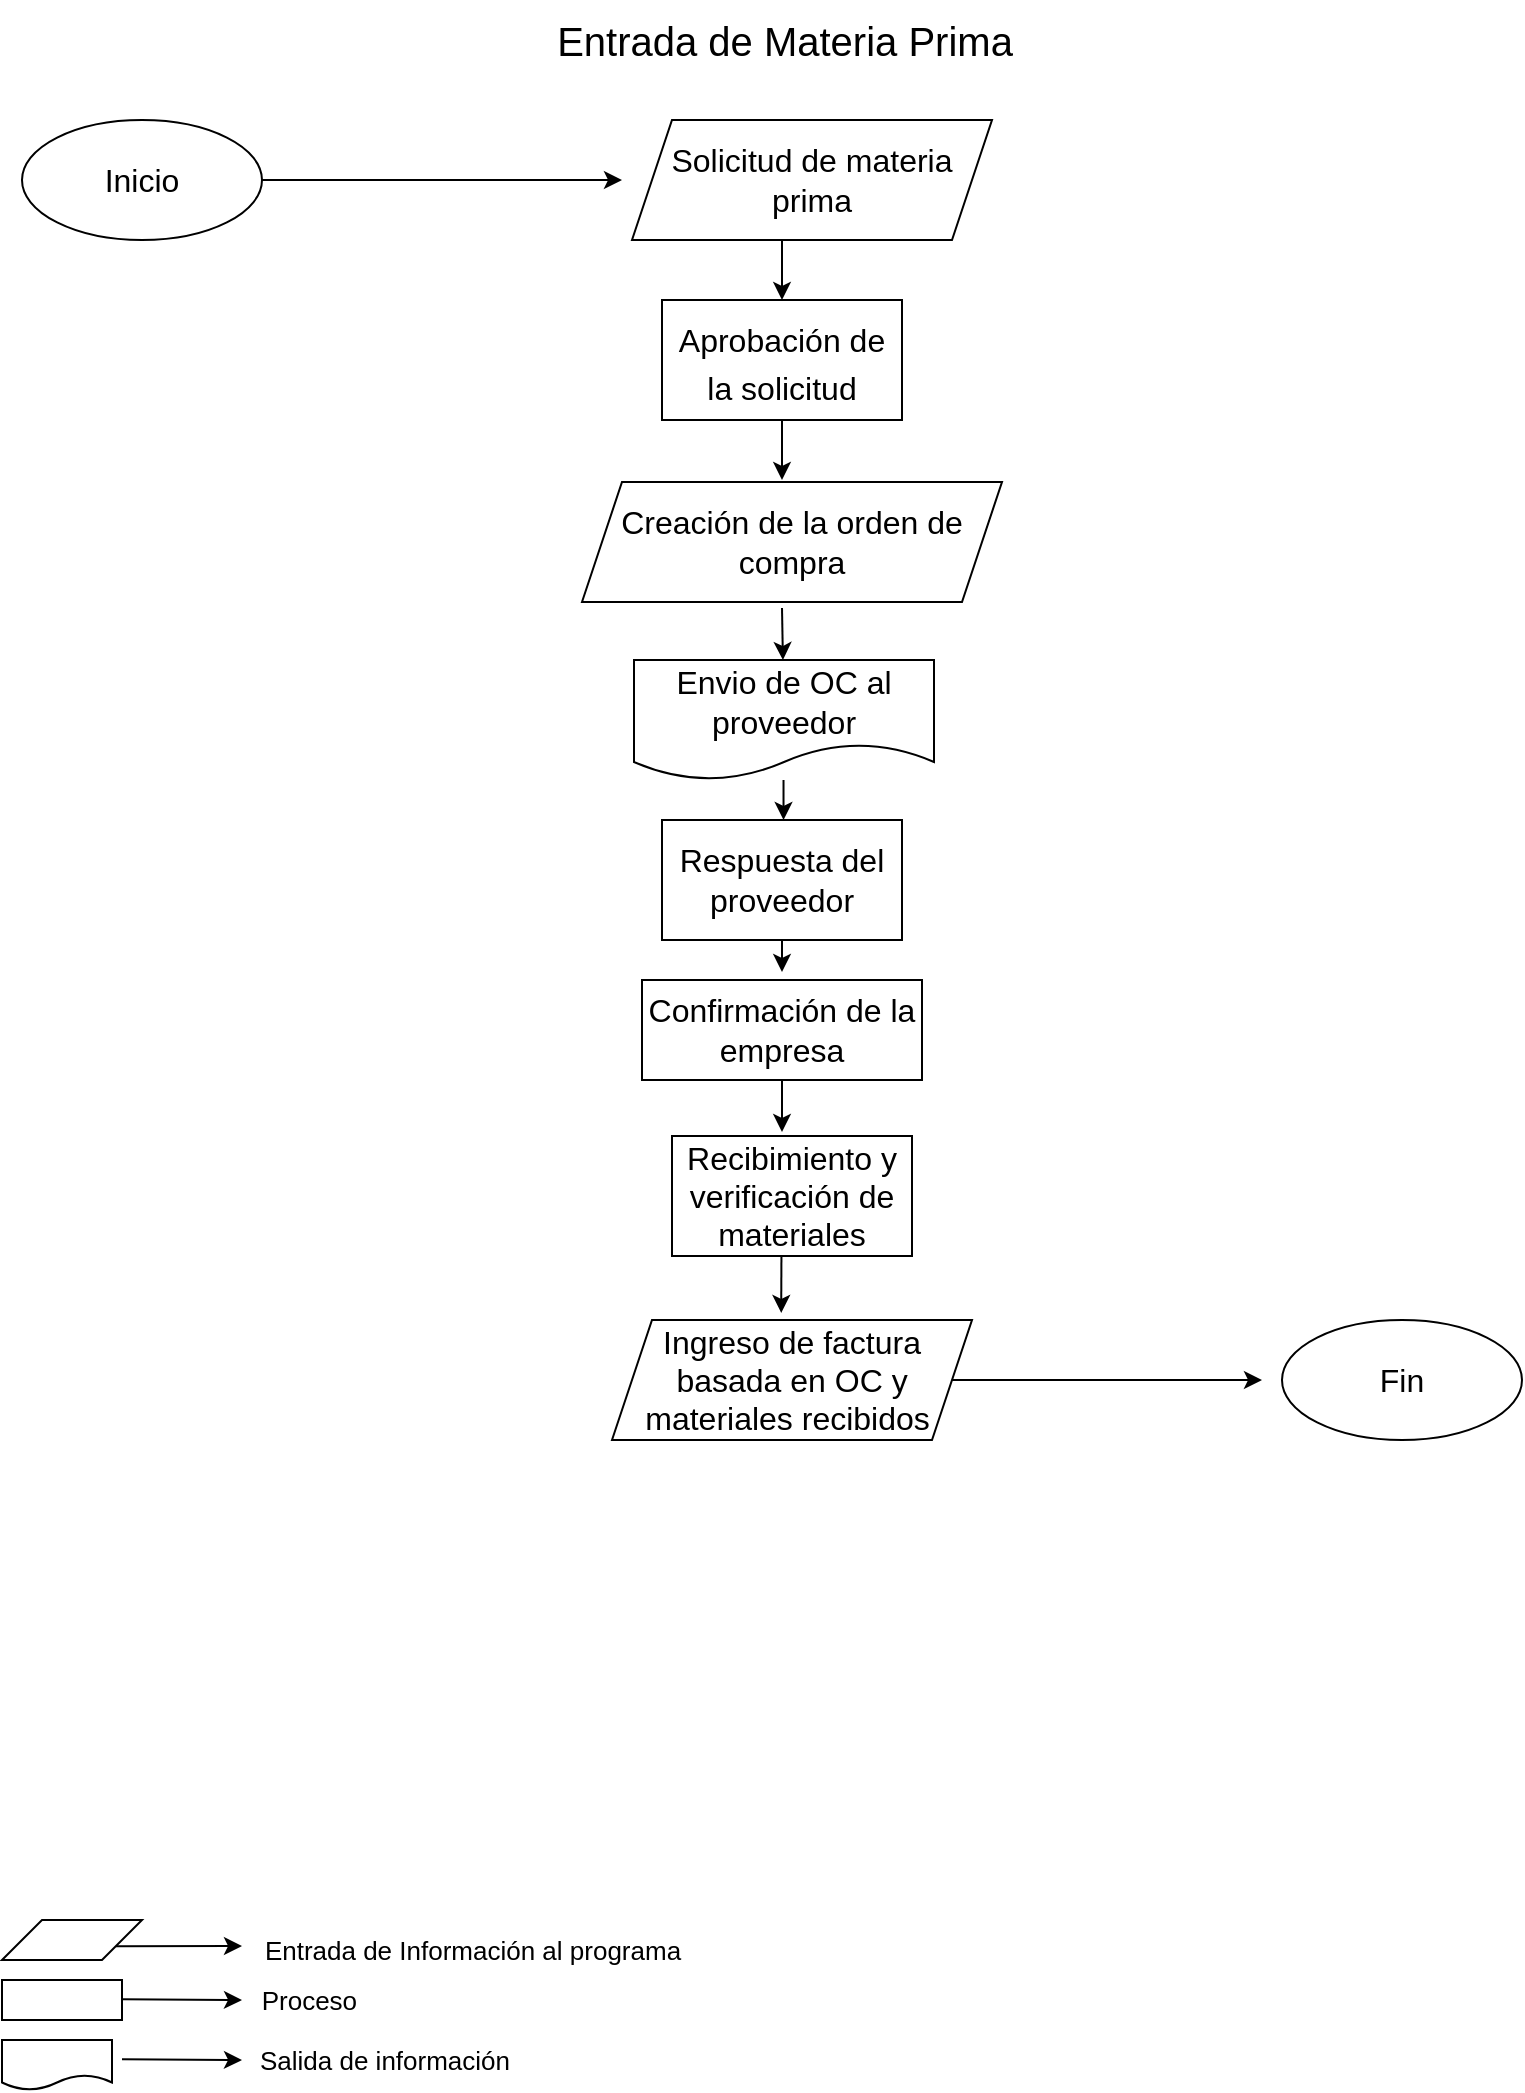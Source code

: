 <mxfile>
    <diagram id="x-cEs39XzY1YFRbVNy5p" name="Page-1">
        <mxGraphModel dx="1086" dy="678" grid="1" gridSize="10" guides="1" tooltips="1" connect="1" arrows="1" fold="1" page="1" pageScale="1" pageWidth="850" pageHeight="1100" math="0" shadow="0">
            <root>
                <mxCell id="0"/>
                <mxCell id="1" parent="0"/>
                <mxCell id="3" value="Entrada de Materia Prima" style="text;html=1;align=center;verticalAlign=middle;resizable=0;points=[];autosize=1;strokeColor=none;fillColor=none;fontSize=20;" parent="1" vertex="1">
                    <mxGeometry x="306" y="10" width="250" height="40" as="geometry"/>
                </mxCell>
                <mxCell id="6" style="edgeStyle=none;html=1;exitX=1;exitY=0.5;exitDx=0;exitDy=0;fontSize=20;" parent="1" source="4" edge="1">
                    <mxGeometry relative="1" as="geometry">
                        <mxPoint x="350" y="100" as="targetPoint"/>
                    </mxGeometry>
                </mxCell>
                <mxCell id="4" value="Inicio" style="ellipse;whiteSpace=wrap;html=1;fontSize=16;" parent="1" vertex="1">
                    <mxGeometry x="50" y="70" width="120" height="60" as="geometry"/>
                </mxCell>
                <mxCell id="47" style="edgeStyle=none;html=1;exitX=0.5;exitY=1;exitDx=0;exitDy=0;fontSize=16;" parent="1" edge="1">
                    <mxGeometry relative="1" as="geometry">
                        <mxPoint x="430" y="130" as="sourcePoint"/>
                        <mxPoint x="430" y="160" as="targetPoint"/>
                    </mxGeometry>
                </mxCell>
                <mxCell id="45" style="edgeStyle=none;html=1;exitX=0.5;exitY=1;exitDx=0;exitDy=0;fontSize=16;" parent="1" target="38" edge="1">
                    <mxGeometry relative="1" as="geometry">
                        <mxPoint x="430" y="314" as="sourcePoint"/>
                    </mxGeometry>
                </mxCell>
                <mxCell id="21" style="edgeStyle=none;html=1;exitX=0.5;exitY=1;exitDx=0;exitDy=0;fontSize=16;entryX=0.5;entryY=0;entryDx=0;entryDy=0;" parent="1" edge="1">
                    <mxGeometry relative="1" as="geometry">
                        <mxPoint x="430.76" y="420" as="targetPoint"/>
                        <mxPoint x="430.76" y="400" as="sourcePoint"/>
                    </mxGeometry>
                </mxCell>
                <mxCell id="46" style="edgeStyle=none;html=1;exitX=0.5;exitY=1;exitDx=0;exitDy=0;fontSize=16;" parent="1" source="17" edge="1">
                    <mxGeometry relative="1" as="geometry">
                        <mxPoint x="430" y="250" as="targetPoint"/>
                    </mxGeometry>
                </mxCell>
                <mxCell id="17" value="&lt;span style=&quot;font-size: 16px;&quot;&gt;Aprobación de la solicitud&lt;/span&gt;" style="rounded=0;whiteSpace=wrap;html=1;fontSize=20;" parent="1" vertex="1">
                    <mxGeometry x="370" y="160" width="120" height="60" as="geometry"/>
                </mxCell>
                <mxCell id="23" style="edgeStyle=none;html=1;exitX=0.5;exitY=1;exitDx=0;exitDy=0;fontSize=16;" parent="1" edge="1">
                    <mxGeometry relative="1" as="geometry">
                        <mxPoint x="430" y="496" as="targetPoint"/>
                        <mxPoint x="430" y="476" as="sourcePoint"/>
                    </mxGeometry>
                </mxCell>
                <mxCell id="26" style="edgeStyle=none;html=1;exitX=0.5;exitY=1;exitDx=0;exitDy=0;fontSize=16;entryX=0.5;entryY=0;entryDx=0;entryDy=0;" parent="1" edge="1">
                    <mxGeometry relative="1" as="geometry">
                        <mxPoint x="430" y="576" as="targetPoint"/>
                        <mxPoint x="430" y="546" as="sourcePoint"/>
                    </mxGeometry>
                </mxCell>
                <mxCell id="37" style="edgeStyle=none;html=1;exitX=0.456;exitY=1.007;exitDx=0;exitDy=0;fontSize=16;exitPerimeter=0;entryX=0.47;entryY=-0.059;entryDx=0;entryDy=0;entryPerimeter=0;" parent="1" source="57" target="36" edge="1">
                    <mxGeometry relative="1" as="geometry">
                        <mxPoint x="425" y="638" as="sourcePoint"/>
                        <mxPoint x="430" y="660" as="targetPoint"/>
                    </mxGeometry>
                </mxCell>
                <mxCell id="49" style="edgeStyle=none;html=1;exitX=1;exitY=0.5;exitDx=0;exitDy=0;fontSize=16;" parent="1" source="36" edge="1">
                    <mxGeometry relative="1" as="geometry">
                        <mxPoint x="670" y="700" as="targetPoint"/>
                    </mxGeometry>
                </mxCell>
                <mxCell id="36" value="Ingreso de factura basada en OC y materiales recibidos&amp;nbsp;" style="shape=parallelogram;perimeter=parallelogramPerimeter;whiteSpace=wrap;html=1;fixedSize=1;fontSize=16;" parent="1" vertex="1">
                    <mxGeometry x="345" y="670" width="180" height="60" as="geometry"/>
                </mxCell>
                <mxCell id="38" value="Envio de OC al proveedor" style="shape=document;whiteSpace=wrap;html=1;boundedLbl=1;fontSize=16;" parent="1" vertex="1">
                    <mxGeometry x="356" y="340" width="150" height="60" as="geometry"/>
                </mxCell>
                <mxCell id="40" value="Fin" style="ellipse;whiteSpace=wrap;html=1;fontSize=16;" parent="1" vertex="1">
                    <mxGeometry x="680" y="670" width="120" height="60" as="geometry"/>
                </mxCell>
                <mxCell id="51" value="Solicitud de materia prima" style="shape=parallelogram;perimeter=parallelogramPerimeter;whiteSpace=wrap;html=1;fixedSize=1;fontSize=16;" parent="1" vertex="1">
                    <mxGeometry x="355" y="70" width="180" height="60" as="geometry"/>
                </mxCell>
                <mxCell id="52" value="Creación de la orden de compra" style="shape=parallelogram;perimeter=parallelogramPerimeter;whiteSpace=wrap;html=1;fixedSize=1;fontSize=16;" parent="1" vertex="1">
                    <mxGeometry x="330" y="251" width="210" height="60" as="geometry"/>
                </mxCell>
                <mxCell id="55" value="Respuesta del proveedor" style="rounded=0;whiteSpace=wrap;html=1;fontSize=16;" parent="1" vertex="1">
                    <mxGeometry x="370" y="420" width="120" height="60" as="geometry"/>
                </mxCell>
                <mxCell id="56" value="Confirmación de la empresa" style="rounded=0;whiteSpace=wrap;html=1;fontSize=16;" parent="1" vertex="1">
                    <mxGeometry x="360" y="500" width="140" height="50" as="geometry"/>
                </mxCell>
                <mxCell id="57" value="Recibimiento y verificación de materiales" style="rounded=0;whiteSpace=wrap;html=1;fontSize=16;" parent="1" vertex="1">
                    <mxGeometry x="375" y="578" width="120" height="60" as="geometry"/>
                </mxCell>
                <mxCell id="59" style="edgeStyle=none;html=1;exitX=1;exitY=0.75;exitDx=0;exitDy=0;" edge="1" parent="1" source="58">
                    <mxGeometry relative="1" as="geometry">
                        <mxPoint x="160" y="983" as="targetPoint"/>
                    </mxGeometry>
                </mxCell>
                <mxCell id="58" value="" style="shape=parallelogram;perimeter=parallelogramPerimeter;whiteSpace=wrap;html=1;fixedSize=1;" vertex="1" parent="1">
                    <mxGeometry x="40" y="970" width="70" height="20" as="geometry"/>
                </mxCell>
                <mxCell id="60" value="Entrada de Información al programa" style="text;html=1;align=center;verticalAlign=middle;resizable=0;points=[];autosize=1;strokeColor=none;fillColor=none;fontSize=13;" vertex="1" parent="1">
                    <mxGeometry x="160" y="970" width="230" height="30" as="geometry"/>
                </mxCell>
                <mxCell id="61" value="" style="rounded=0;whiteSpace=wrap;html=1;fontSize=13;" vertex="1" parent="1">
                    <mxGeometry x="40" y="1000" width="60" height="20" as="geometry"/>
                </mxCell>
                <mxCell id="62" style="edgeStyle=none;html=1;exitX=1;exitY=0.75;exitDx=0;exitDy=0;" edge="1" parent="1">
                    <mxGeometry relative="1" as="geometry">
                        <mxPoint x="160" y="1010" as="targetPoint"/>
                        <mxPoint x="100.005" y="1009.625" as="sourcePoint"/>
                    </mxGeometry>
                </mxCell>
                <mxCell id="63" value="Proceso&amp;nbsp;" style="text;html=1;align=center;verticalAlign=middle;resizable=0;points=[];autosize=1;strokeColor=none;fillColor=none;fontSize=13;" vertex="1" parent="1">
                    <mxGeometry x="160" y="995" width="70" height="30" as="geometry"/>
                </mxCell>
                <mxCell id="65" value="" style="shape=document;whiteSpace=wrap;html=1;boundedLbl=1;fontSize=13;" vertex="1" parent="1">
                    <mxGeometry x="40" y="1030" width="55" height="25" as="geometry"/>
                </mxCell>
                <mxCell id="66" style="edgeStyle=none;html=1;exitX=1;exitY=0.75;exitDx=0;exitDy=0;" edge="1" parent="1">
                    <mxGeometry relative="1" as="geometry">
                        <mxPoint x="160" y="1040" as="targetPoint"/>
                        <mxPoint x="100.005" y="1039.625" as="sourcePoint"/>
                    </mxGeometry>
                </mxCell>
                <mxCell id="67" value="Salida de información" style="text;html=1;align=center;verticalAlign=middle;resizable=0;points=[];autosize=1;strokeColor=none;fillColor=none;fontSize=13;" vertex="1" parent="1">
                    <mxGeometry x="156" y="1025" width="150" height="30" as="geometry"/>
                </mxCell>
            </root>
        </mxGraphModel>
    </diagram>
</mxfile>